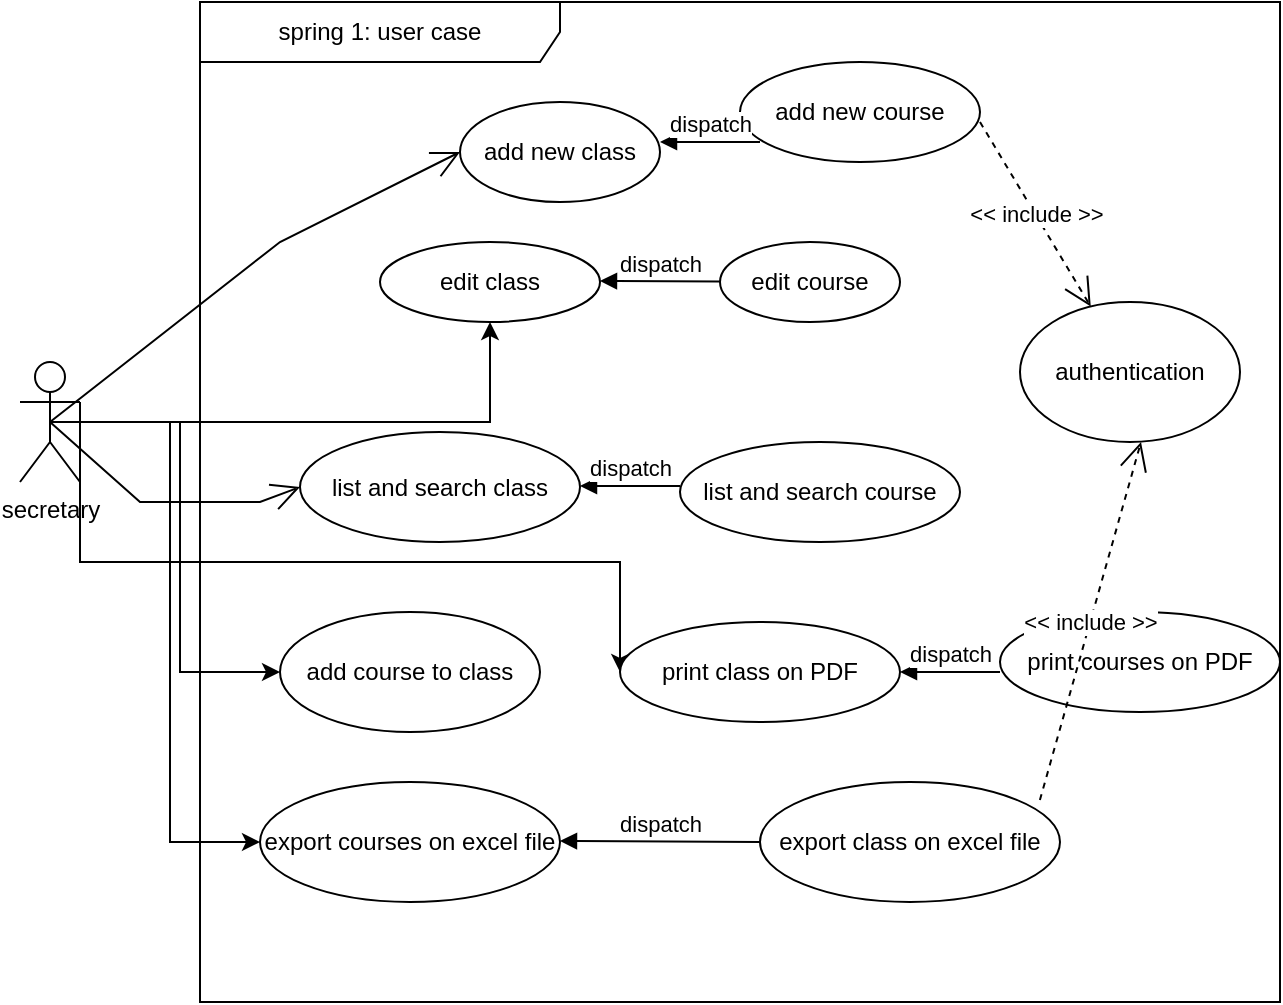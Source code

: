 <mxfile version="24.1.0" type="github" pages="2">
  <diagram name="Page-1" id="PVpVWnrb7OfxVeaUVZbv">
    <mxGraphModel dx="808" dy="454" grid="1" gridSize="10" guides="1" tooltips="1" connect="1" arrows="1" fold="1" page="1" pageScale="1" pageWidth="1100" pageHeight="850" math="0" shadow="0">
      <root>
        <mxCell id="0" />
        <mxCell id="1" parent="0" />
        <mxCell id="RxyTfKeCICmaVniZv6vC-5" style="edgeStyle=orthogonalEdgeStyle;rounded=0;orthogonalLoop=1;jettySize=auto;html=1;exitX=0.5;exitY=0.5;exitDx=0;exitDy=0;exitPerimeter=0;" edge="1" parent="1" source="xHafQDAboFbrmeWprMl6-1" target="xHafQDAboFbrmeWprMl6-8">
          <mxGeometry relative="1" as="geometry" />
        </mxCell>
        <mxCell id="RxyTfKeCICmaVniZv6vC-13" style="edgeStyle=orthogonalEdgeStyle;rounded=0;orthogonalLoop=1;jettySize=auto;html=1;exitX=0.5;exitY=0.5;exitDx=0;exitDy=0;exitPerimeter=0;entryX=0;entryY=0.5;entryDx=0;entryDy=0;" edge="1" parent="1" source="xHafQDAboFbrmeWprMl6-1" target="RxyTfKeCICmaVniZv6vC-11">
          <mxGeometry relative="1" as="geometry" />
        </mxCell>
        <mxCell id="RxyTfKeCICmaVniZv6vC-15" style="edgeStyle=orthogonalEdgeStyle;rounded=0;orthogonalLoop=1;jettySize=auto;html=1;exitX=0.5;exitY=0.5;exitDx=0;exitDy=0;exitPerimeter=0;entryX=0;entryY=0.5;entryDx=0;entryDy=0;" edge="1" parent="1" source="xHafQDAboFbrmeWprMl6-1" target="RxyTfKeCICmaVniZv6vC-8">
          <mxGeometry relative="1" as="geometry" />
        </mxCell>
        <mxCell id="RxyTfKeCICmaVniZv6vC-19" style="edgeStyle=orthogonalEdgeStyle;rounded=0;orthogonalLoop=1;jettySize=auto;html=1;exitX=1;exitY=0.333;exitDx=0;exitDy=0;exitPerimeter=0;entryX=0;entryY=0.5;entryDx=0;entryDy=0;" edge="1" parent="1" source="xHafQDAboFbrmeWprMl6-1" target="RxyTfKeCICmaVniZv6vC-9">
          <mxGeometry relative="1" as="geometry">
            <Array as="points">
              <mxPoint x="120" y="370" />
              <mxPoint x="390" y="370" />
            </Array>
          </mxGeometry>
        </mxCell>
        <mxCell id="xHafQDAboFbrmeWprMl6-1" value="secretary" style="shape=umlActor;verticalLabelPosition=bottom;verticalAlign=top;html=1;" parent="1" vertex="1">
          <mxGeometry x="90" y="270" width="30" height="60" as="geometry" />
        </mxCell>
        <mxCell id="xHafQDAboFbrmeWprMl6-6" value="add new class" style="ellipse;whiteSpace=wrap;html=1;" parent="1" vertex="1">
          <mxGeometry x="310" y="140" width="100" height="50" as="geometry" />
        </mxCell>
        <mxCell id="xHafQDAboFbrmeWprMl6-8" value="edit class" style="ellipse;whiteSpace=wrap;html=1;" parent="1" vertex="1">
          <mxGeometry x="270" y="210" width="110" height="40" as="geometry" />
        </mxCell>
        <mxCell id="xHafQDAboFbrmeWprMl6-9" value="list and search class" style="ellipse;whiteSpace=wrap;html=1;" parent="1" vertex="1">
          <mxGeometry x="230" y="305" width="140" height="55" as="geometry" />
        </mxCell>
        <mxCell id="xHafQDAboFbrmeWprMl6-11" value="" style="endArrow=open;endFill=1;endSize=12;html=1;rounded=0;entryX=0;entryY=0.5;entryDx=0;entryDy=0;exitX=0.5;exitY=0.5;exitDx=0;exitDy=0;exitPerimeter=0;" parent="1" source="xHafQDAboFbrmeWprMl6-1" target="xHafQDAboFbrmeWprMl6-6" edge="1">
          <mxGeometry width="160" relative="1" as="geometry">
            <mxPoint x="110" y="299.5" as="sourcePoint" />
            <mxPoint x="270" y="299.5" as="targetPoint" />
            <Array as="points">
              <mxPoint x="220" y="210" />
            </Array>
          </mxGeometry>
        </mxCell>
        <mxCell id="xHafQDAboFbrmeWprMl6-13" value="" style="endArrow=open;endFill=1;endSize=12;html=1;rounded=0;entryX=0;entryY=0.5;entryDx=0;entryDy=0;exitX=0.5;exitY=0.5;exitDx=0;exitDy=0;exitPerimeter=0;" parent="1" source="xHafQDAboFbrmeWprMl6-1" target="xHafQDAboFbrmeWprMl6-9" edge="1">
          <mxGeometry width="160" relative="1" as="geometry">
            <mxPoint x="130" y="320" as="sourcePoint" />
            <mxPoint x="290" y="320" as="targetPoint" />
            <Array as="points">
              <mxPoint x="150" y="340" />
              <mxPoint x="210" y="340" />
            </Array>
          </mxGeometry>
        </mxCell>
        <mxCell id="xHafQDAboFbrmeWprMl6-14" value="authentication" style="ellipse;whiteSpace=wrap;html=1;" parent="1" vertex="1">
          <mxGeometry x="590" y="240" width="110" height="70" as="geometry" />
        </mxCell>
        <mxCell id="RxyTfKeCICmaVniZv6vC-1" value="spring 1: user case" style="shape=umlFrame;whiteSpace=wrap;html=1;pointerEvents=0;width=180;height=30;" vertex="1" parent="1">
          <mxGeometry x="180" y="90" width="540" height="500" as="geometry" />
        </mxCell>
        <mxCell id="RxyTfKeCICmaVniZv6vC-2" value="edit course" style="ellipse;whiteSpace=wrap;html=1;" vertex="1" parent="1">
          <mxGeometry x="440" y="210" width="90" height="40" as="geometry" />
        </mxCell>
        <mxCell id="RxyTfKeCICmaVniZv6vC-6" value="list and search course" style="ellipse;whiteSpace=wrap;html=1;" vertex="1" parent="1">
          <mxGeometry x="420" y="310" width="140" height="50" as="geometry" />
        </mxCell>
        <mxCell id="RxyTfKeCICmaVniZv6vC-7" value="add new course" style="ellipse;whiteSpace=wrap;html=1;" vertex="1" parent="1">
          <mxGeometry x="450" y="120" width="120" height="50" as="geometry" />
        </mxCell>
        <mxCell id="RxyTfKeCICmaVniZv6vC-8" value="add course to class" style="ellipse;whiteSpace=wrap;html=1;" vertex="1" parent="1">
          <mxGeometry x="220" y="395" width="130" height="60" as="geometry" />
        </mxCell>
        <mxCell id="RxyTfKeCICmaVniZv6vC-9" value="print class on PDF" style="ellipse;whiteSpace=wrap;html=1;" vertex="1" parent="1">
          <mxGeometry x="390" y="400" width="140" height="50" as="geometry" />
        </mxCell>
        <mxCell id="RxyTfKeCICmaVniZv6vC-10" value="print courses on PDF" style="ellipse;whiteSpace=wrap;html=1;" vertex="1" parent="1">
          <mxGeometry x="580" y="395" width="140" height="50" as="geometry" />
        </mxCell>
        <mxCell id="RxyTfKeCICmaVniZv6vC-11" value="export courses on excel file" style="ellipse;whiteSpace=wrap;html=1;" vertex="1" parent="1">
          <mxGeometry x="210" y="480" width="150" height="60" as="geometry" />
        </mxCell>
        <mxCell id="RxyTfKeCICmaVniZv6vC-12" value="export class on excel file" style="ellipse;whiteSpace=wrap;html=1;" vertex="1" parent="1">
          <mxGeometry x="460" y="480" width="150" height="60" as="geometry" />
        </mxCell>
        <mxCell id="RxyTfKeCICmaVniZv6vC-16" value="dispatch" style="html=1;verticalAlign=bottom;endArrow=block;curved=0;rounded=0;exitX=0;exitY=0.5;exitDx=0;exitDy=0;" edge="1" parent="1" source="RxyTfKeCICmaVniZv6vC-12">
          <mxGeometry width="80" relative="1" as="geometry">
            <mxPoint x="440" y="509.5" as="sourcePoint" />
            <mxPoint x="360" y="509.5" as="targetPoint" />
          </mxGeometry>
        </mxCell>
        <mxCell id="RxyTfKeCICmaVniZv6vC-17" value="dispatch" style="html=1;verticalAlign=bottom;endArrow=block;curved=0;rounded=0;" edge="1" parent="1">
          <mxGeometry width="80" relative="1" as="geometry">
            <mxPoint x="580" y="425" as="sourcePoint" />
            <mxPoint x="530" y="425" as="targetPoint" />
          </mxGeometry>
        </mxCell>
        <mxCell id="RxyTfKeCICmaVniZv6vC-18" value="dispatch" style="html=1;verticalAlign=bottom;endArrow=block;curved=0;rounded=0;" edge="1" parent="1">
          <mxGeometry width="80" relative="1" as="geometry">
            <mxPoint x="420" y="332" as="sourcePoint" />
            <mxPoint x="370" y="332" as="targetPoint" />
          </mxGeometry>
        </mxCell>
        <mxCell id="RxyTfKeCICmaVniZv6vC-20" value="dispatch" style="html=1;verticalAlign=bottom;endArrow=block;curved=0;rounded=0;" edge="1" parent="1">
          <mxGeometry width="80" relative="1" as="geometry">
            <mxPoint x="460" y="160" as="sourcePoint" />
            <mxPoint x="410" y="160" as="targetPoint" />
          </mxGeometry>
        </mxCell>
        <mxCell id="RxyTfKeCICmaVniZv6vC-21" value="dispatch" style="html=1;verticalAlign=bottom;endArrow=block;curved=0;rounded=0;" edge="1" parent="1" source="RxyTfKeCICmaVniZv6vC-2">
          <mxGeometry width="80" relative="1" as="geometry">
            <mxPoint x="430" y="229.5" as="sourcePoint" />
            <mxPoint x="380" y="229.5" as="targetPoint" />
          </mxGeometry>
        </mxCell>
        <mxCell id="RxyTfKeCICmaVniZv6vC-23" value="&amp;lt;&amp;lt; include &amp;gt;&amp;gt;" style="endArrow=open;endSize=12;dashed=1;html=1;rounded=0;" edge="1" parent="1" target="xHafQDAboFbrmeWprMl6-14">
          <mxGeometry width="160" relative="1" as="geometry">
            <mxPoint x="570" y="150" as="sourcePoint" />
            <mxPoint x="713.96" y="151" as="targetPoint" />
          </mxGeometry>
        </mxCell>
        <mxCell id="RxyTfKeCICmaVniZv6vC-24" value="&amp;lt;&amp;lt; include &amp;gt;&amp;gt;" style="endArrow=open;endSize=12;dashed=1;html=1;rounded=0;exitX=0.933;exitY=0.15;exitDx=0;exitDy=0;exitPerimeter=0;" edge="1" parent="1" source="RxyTfKeCICmaVniZv6vC-12">
          <mxGeometry width="160" relative="1" as="geometry">
            <mxPoint x="570.001" y="481.972" as="sourcePoint" />
            <mxPoint x="650.509" y="310.003" as="targetPoint" />
          </mxGeometry>
        </mxCell>
      </root>
    </mxGraphModel>
  </diagram>
  <diagram id="EVSd_o98dj5fEHspu7c7" name="Page-2">
    <mxGraphModel dx="808" dy="454" grid="1" gridSize="10" guides="1" tooltips="1" connect="1" arrows="1" fold="1" page="1" pageScale="1" pageWidth="850" pageHeight="1100" math="0" shadow="0">
      <root>
        <mxCell id="0" />
        <mxCell id="1" parent="0" />
        <mxCell id="r9Iak4nXetqMGGFo57f--1" value="Class" style="swimlane;fontStyle=0;childLayout=stackLayout;horizontal=1;startSize=26;fillColor=none;horizontalStack=0;resizeParent=1;resizeParentMax=0;resizeLast=0;collapsible=1;marginBottom=0;whiteSpace=wrap;html=1;" parent="1" vertex="1">
          <mxGeometry x="350" y="270" width="160" height="196" as="geometry" />
        </mxCell>
        <mxCell id="r9Iak4nXetqMGGFo57f--2" value="+ id: Int" style="text;strokeColor=none;fillColor=none;align=left;verticalAlign=top;spacingLeft=4;spacingRight=4;overflow=hidden;rotatable=0;points=[[0,0.5],[1,0.5]];portConstraint=eastwest;whiteSpace=wrap;html=1;" parent="r9Iak4nXetqMGGFo57f--1" vertex="1">
          <mxGeometry y="26" width="160" height="26" as="geometry" />
        </mxCell>
        <mxCell id="r9Iak4nXetqMGGFo57f--4" value="&lt;div&gt;+ field : Text&lt;/div&gt;&lt;div&gt;&lt;br&gt;&lt;/div&gt;&lt;div&gt;+ cycle : cycle&lt;br&gt;&lt;/div&gt;&lt;div&gt;&lt;br&gt;&lt;/div&gt;&lt;div&gt;+ level : Int&lt;/div&gt;&lt;div&gt;&lt;br&gt;&lt;/div&gt;&lt;div&gt;+ feeSchool: number&lt;br&gt;&lt;/div&gt;" style="text;strokeColor=none;fillColor=none;align=left;verticalAlign=top;spacingLeft=4;spacingRight=4;overflow=hidden;rotatable=0;points=[[0,0.5],[1,0.5]];portConstraint=eastwest;whiteSpace=wrap;html=1;" parent="r9Iak4nXetqMGGFo57f--1" vertex="1">
          <mxGeometry y="52" width="160" height="118" as="geometry" />
        </mxCell>
        <mxCell id="r9Iak4nXetqMGGFo57f--3" value="+ registrationFee : Number" style="text;strokeColor=none;fillColor=none;align=left;verticalAlign=top;spacingLeft=4;spacingRight=4;overflow=hidden;rotatable=0;points=[[0,0.5],[1,0.5]];portConstraint=eastwest;whiteSpace=wrap;html=1;" parent="r9Iak4nXetqMGGFo57f--1" vertex="1">
          <mxGeometry y="170" width="160" height="26" as="geometry" />
        </mxCell>
        <mxCell id="3dtmtDhH3WgYcla-uufY-2" value="&lt;p style=&quot;margin:0px;margin-top:4px;text-align:center;&quot;&gt;&lt;b&gt;cycle&lt;/b&gt;&lt;/p&gt;&lt;hr size=&quot;1&quot; style=&quot;border-style:solid;&quot;&gt;&lt;p style=&quot;margin:0px;margin-left:4px;&quot;&gt;+ name: Text&lt;br&gt;&lt;/p&gt;&lt;hr size=&quot;1&quot; style=&quot;border-style:solid;&quot;&gt;&lt;p style=&quot;margin:0px;margin-left:4px;&quot;&gt;+ constructor(): void&lt;br&gt;&lt;/p&gt;" style="verticalAlign=top;align=left;overflow=fill;html=1;whiteSpace=wrap;" parent="1" vertex="1">
          <mxGeometry x="180" y="450" width="160" height="90" as="geometry" />
        </mxCell>
        <mxCell id="dONlT-souG-99hwp9RoZ-6" value="course" style="swimlane;fontStyle=0;childLayout=stackLayout;horizontal=1;startSize=26;fillColor=none;horizontalStack=0;resizeParent=1;resizeParentMax=0;resizeLast=0;collapsible=1;marginBottom=0;whiteSpace=wrap;html=1;" vertex="1" parent="1">
          <mxGeometry x="650" y="330" width="140" height="132" as="geometry" />
        </mxCell>
        <mxCell id="dONlT-souG-99hwp9RoZ-7" value="+ id: int" style="text;strokeColor=none;fillColor=none;align=left;verticalAlign=top;spacingLeft=4;spacingRight=4;overflow=hidden;rotatable=0;points=[[0,0.5],[1,0.5]];portConstraint=eastwest;whiteSpace=wrap;html=1;" vertex="1" parent="dONlT-souG-99hwp9RoZ-6">
          <mxGeometry y="26" width="140" height="26" as="geometry" />
        </mxCell>
        <mxCell id="dONlT-souG-99hwp9RoZ-8" value="+ title: text" style="text;strokeColor=none;fillColor=none;align=left;verticalAlign=top;spacingLeft=4;spacingRight=4;overflow=hidden;rotatable=0;points=[[0,0.5],[1,0.5]];portConstraint=eastwest;whiteSpace=wrap;html=1;" vertex="1" parent="dONlT-souG-99hwp9RoZ-6">
          <mxGeometry y="52" width="140" height="28" as="geometry" />
        </mxCell>
        <mxCell id="dONlT-souG-99hwp9RoZ-9" value="+ code: texr" style="text;strokeColor=none;fillColor=none;align=left;verticalAlign=top;spacingLeft=4;spacingRight=4;overflow=hidden;rotatable=0;points=[[0,0.5],[1,0.5]];portConstraint=eastwest;whiteSpace=wrap;html=1;" vertex="1" parent="dONlT-souG-99hwp9RoZ-6">
          <mxGeometry y="80" width="140" height="26" as="geometry" />
        </mxCell>
        <mxCell id="dONlT-souG-99hwp9RoZ-10" value="+ field: type" style="text;strokeColor=none;fillColor=none;align=left;verticalAlign=top;spacingLeft=4;spacingRight=4;overflow=hidden;rotatable=0;points=[[0,0.5],[1,0.5]];portConstraint=eastwest;whiteSpace=wrap;html=1;" vertex="1" parent="dONlT-souG-99hwp9RoZ-6">
          <mxGeometry y="106" width="140" height="26" as="geometry" />
        </mxCell>
        <mxCell id="dONlT-souG-99hwp9RoZ-11" value="school" style="swimlane;fontStyle=0;childLayout=stackLayout;horizontal=1;startSize=26;fillColor=none;horizontalStack=0;resizeParent=1;resizeParentMax=0;resizeLast=0;collapsible=1;marginBottom=0;whiteSpace=wrap;html=1;" vertex="1" parent="1">
          <mxGeometry x="180" y="280" width="140" height="132" as="geometry" />
        </mxCell>
        <mxCell id="dONlT-souG-99hwp9RoZ-12" value="+ id: number" style="text;strokeColor=none;fillColor=none;align=left;verticalAlign=top;spacingLeft=4;spacingRight=4;overflow=hidden;rotatable=0;points=[[0,0.5],[1,0.5]];portConstraint=eastwest;whiteSpace=wrap;html=1;" vertex="1" parent="dONlT-souG-99hwp9RoZ-11">
          <mxGeometry y="26" width="140" height="26" as="geometry" />
        </mxCell>
        <mxCell id="dONlT-souG-99hwp9RoZ-13" value="+ name: text" style="text;strokeColor=none;fillColor=none;align=left;verticalAlign=top;spacingLeft=4;spacingRight=4;overflow=hidden;rotatable=0;points=[[0,0.5],[1,0.5]];portConstraint=eastwest;whiteSpace=wrap;html=1;" vertex="1" parent="dONlT-souG-99hwp9RoZ-11">
          <mxGeometry y="52" width="140" height="28" as="geometry" />
        </mxCell>
        <mxCell id="dONlT-souG-99hwp9RoZ-14" value="+ address: text" style="text;strokeColor=none;fillColor=none;align=left;verticalAlign=top;spacingLeft=4;spacingRight=4;overflow=hidden;rotatable=0;points=[[0,0.5],[1,0.5]];portConstraint=eastwest;whiteSpace=wrap;html=1;" vertex="1" parent="dONlT-souG-99hwp9RoZ-11">
          <mxGeometry y="80" width="140" height="26" as="geometry" />
        </mxCell>
        <mxCell id="dONlT-souG-99hwp9RoZ-15" value="+ phone : number" style="text;strokeColor=none;fillColor=none;align=left;verticalAlign=top;spacingLeft=4;spacingRight=4;overflow=hidden;rotatable=0;points=[[0,0.5],[1,0.5]];portConstraint=eastwest;whiteSpace=wrap;html=1;" vertex="1" parent="dONlT-souG-99hwp9RoZ-11">
          <mxGeometry y="106" width="140" height="26" as="geometry" />
        </mxCell>
        <mxCell id="dONlT-souG-99hwp9RoZ-28" style="edgeStyle=orthogonalEdgeStyle;rounded=0;orthogonalLoop=1;jettySize=auto;html=1;exitX=0.5;exitY=0;exitDx=0;exitDy=0;" edge="1" parent="1" source="dONlT-souG-99hwp9RoZ-20">
          <mxGeometry relative="1" as="geometry">
            <mxPoint x="580" y="380" as="targetPoint" />
          </mxGeometry>
        </mxCell>
        <mxCell id="dONlT-souG-99hwp9RoZ-20" value="ClassCourse" style="swimlane;fontStyle=0;childLayout=stackLayout;horizontal=1;startSize=26;fillColor=none;horizontalStack=0;resizeParent=1;resizeParentMax=0;resizeLast=0;collapsible=1;marginBottom=0;whiteSpace=wrap;html=1;" vertex="1" parent="1">
          <mxGeometry x="500" y="510" width="140" height="52" as="geometry" />
        </mxCell>
        <mxCell id="dONlT-souG-99hwp9RoZ-21" value="+ id: number" style="text;strokeColor=none;fillColor=none;align=left;verticalAlign=top;spacingLeft=4;spacingRight=4;overflow=hidden;rotatable=0;points=[[0,0.5],[1,0.5]];portConstraint=eastwest;whiteSpace=wrap;html=1;" vertex="1" parent="dONlT-souG-99hwp9RoZ-20">
          <mxGeometry y="26" width="140" height="26" as="geometry" />
        </mxCell>
        <mxCell id="dONlT-souG-99hwp9RoZ-27" style="edgeStyle=orthogonalEdgeStyle;rounded=0;orthogonalLoop=1;jettySize=auto;html=1;exitX=1;exitY=0.5;exitDx=0;exitDy=0;entryX=0.043;entryY=-0.107;entryDx=0;entryDy=0;entryPerimeter=0;" edge="1" parent="1" source="r9Iak4nXetqMGGFo57f--4" target="dONlT-souG-99hwp9RoZ-8">
          <mxGeometry relative="1" as="geometry">
            <Array as="points">
              <mxPoint x="580" y="381" />
              <mxPoint x="580" y="383" />
            </Array>
          </mxGeometry>
        </mxCell>
        <mxCell id="dONlT-souG-99hwp9RoZ-30" value="*.n" style="text;html=1;align=center;verticalAlign=middle;resizable=0;points=[];autosize=1;strokeColor=none;fillColor=none;" vertex="1" parent="1">
          <mxGeometry x="500" y="358" width="40" height="30" as="geometry" />
        </mxCell>
        <mxCell id="dONlT-souG-99hwp9RoZ-31" value="*.n" style="text;html=1;align=center;verticalAlign=middle;resizable=0;points=[];autosize=1;strokeColor=none;fillColor=none;" vertex="1" parent="1">
          <mxGeometry x="620" y="358" width="40" height="30" as="geometry" />
        </mxCell>
      </root>
    </mxGraphModel>
  </diagram>
</mxfile>
